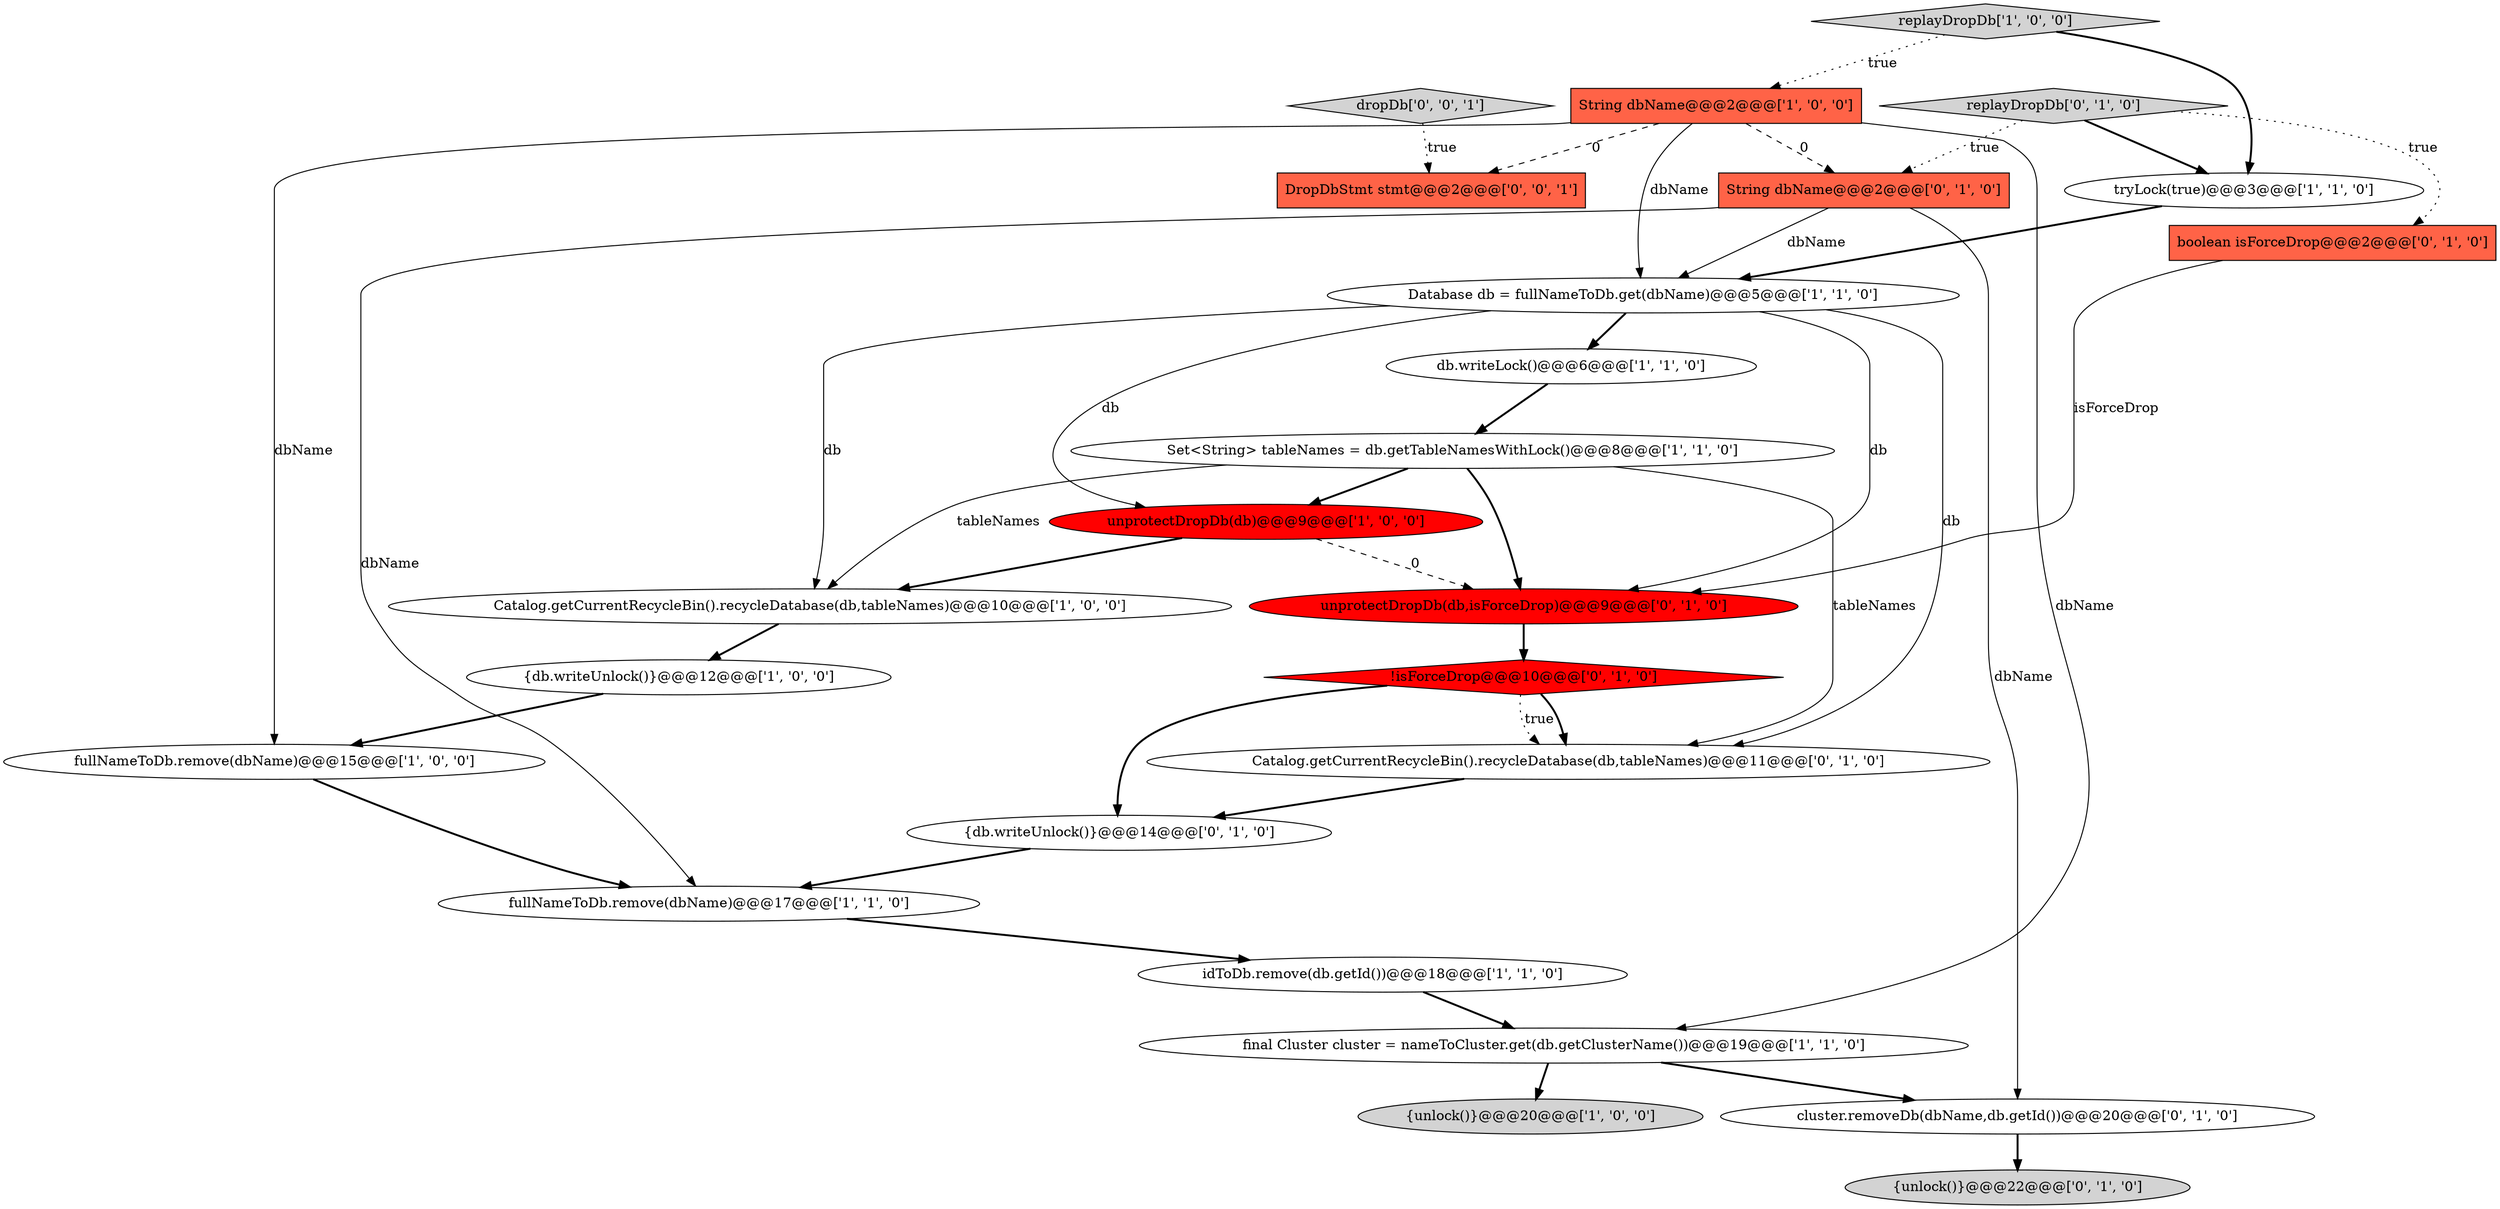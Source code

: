 digraph {
15 [style = filled, label = "cluster.removeDb(dbName,db.getId())@@@20@@@['0', '1', '0']", fillcolor = white, shape = ellipse image = "AAA0AAABBB2BBB"];
23 [style = filled, label = "dropDb['0', '0', '1']", fillcolor = lightgray, shape = diamond image = "AAA0AAABBB3BBB"];
13 [style = filled, label = "{db.writeUnlock()}@@@12@@@['1', '0', '0']", fillcolor = white, shape = ellipse image = "AAA0AAABBB1BBB"];
7 [style = filled, label = "db.writeLock()@@@6@@@['1', '1', '0']", fillcolor = white, shape = ellipse image = "AAA0AAABBB1BBB"];
14 [style = filled, label = "boolean isForceDrop@@@2@@@['0', '1', '0']", fillcolor = tomato, shape = box image = "AAA0AAABBB2BBB"];
4 [style = filled, label = "Database db = fullNameToDb.get(dbName)@@@5@@@['1', '1', '0']", fillcolor = white, shape = ellipse image = "AAA0AAABBB1BBB"];
17 [style = filled, label = "unprotectDropDb(db,isForceDrop)@@@9@@@['0', '1', '0']", fillcolor = red, shape = ellipse image = "AAA1AAABBB2BBB"];
20 [style = filled, label = "String dbName@@@2@@@['0', '1', '0']", fillcolor = tomato, shape = box image = "AAA1AAABBB2BBB"];
24 [style = filled, label = "DropDbStmt stmt@@@2@@@['0', '0', '1']", fillcolor = tomato, shape = box image = "AAA0AAABBB3BBB"];
2 [style = filled, label = "final Cluster cluster = nameToCluster.get(db.getClusterName())@@@19@@@['1', '1', '0']", fillcolor = white, shape = ellipse image = "AAA0AAABBB1BBB"];
0 [style = filled, label = "{unlock()}@@@20@@@['1', '0', '0']", fillcolor = lightgray, shape = ellipse image = "AAA0AAABBB1BBB"];
6 [style = filled, label = "String dbName@@@2@@@['1', '0', '0']", fillcolor = tomato, shape = box image = "AAA1AAABBB1BBB"];
11 [style = filled, label = "unprotectDropDb(db)@@@9@@@['1', '0', '0']", fillcolor = red, shape = ellipse image = "AAA1AAABBB1BBB"];
18 [style = filled, label = "Catalog.getCurrentRecycleBin().recycleDatabase(db,tableNames)@@@11@@@['0', '1', '0']", fillcolor = white, shape = ellipse image = "AAA0AAABBB2BBB"];
21 [style = filled, label = "!isForceDrop@@@10@@@['0', '1', '0']", fillcolor = red, shape = diamond image = "AAA1AAABBB2BBB"];
10 [style = filled, label = "fullNameToDb.remove(dbName)@@@15@@@['1', '0', '0']", fillcolor = white, shape = ellipse image = "AAA0AAABBB1BBB"];
12 [style = filled, label = "Catalog.getCurrentRecycleBin().recycleDatabase(db,tableNames)@@@10@@@['1', '0', '0']", fillcolor = white, shape = ellipse image = "AAA0AAABBB1BBB"];
16 [style = filled, label = "{db.writeUnlock()}@@@14@@@['0', '1', '0']", fillcolor = white, shape = ellipse image = "AAA0AAABBB2BBB"];
22 [style = filled, label = "{unlock()}@@@22@@@['0', '1', '0']", fillcolor = lightgray, shape = ellipse image = "AAA0AAABBB2BBB"];
3 [style = filled, label = "fullNameToDb.remove(dbName)@@@17@@@['1', '1', '0']", fillcolor = white, shape = ellipse image = "AAA0AAABBB1BBB"];
19 [style = filled, label = "replayDropDb['0', '1', '0']", fillcolor = lightgray, shape = diamond image = "AAA0AAABBB2BBB"];
1 [style = filled, label = "replayDropDb['1', '0', '0']", fillcolor = lightgray, shape = diamond image = "AAA0AAABBB1BBB"];
9 [style = filled, label = "idToDb.remove(db.getId())@@@18@@@['1', '1', '0']", fillcolor = white, shape = ellipse image = "AAA0AAABBB1BBB"];
8 [style = filled, label = "Set<String> tableNames = db.getTableNamesWithLock()@@@8@@@['1', '1', '0']", fillcolor = white, shape = ellipse image = "AAA0AAABBB1BBB"];
5 [style = filled, label = "tryLock(true)@@@3@@@['1', '1', '0']", fillcolor = white, shape = ellipse image = "AAA0AAABBB1BBB"];
1->5 [style = bold, label=""];
6->10 [style = solid, label="dbName"];
13->10 [style = bold, label=""];
16->3 [style = bold, label=""];
14->17 [style = solid, label="isForceDrop"];
19->14 [style = dotted, label="true"];
9->2 [style = bold, label=""];
21->18 [style = dotted, label="true"];
20->15 [style = solid, label="dbName"];
6->20 [style = dashed, label="0"];
19->20 [style = dotted, label="true"];
4->12 [style = solid, label="db"];
20->3 [style = solid, label="dbName"];
10->3 [style = bold, label=""];
20->4 [style = solid, label="dbName"];
11->12 [style = bold, label=""];
11->17 [style = dashed, label="0"];
8->12 [style = solid, label="tableNames"];
6->4 [style = solid, label="dbName"];
7->8 [style = bold, label=""];
21->18 [style = bold, label=""];
4->7 [style = bold, label=""];
15->22 [style = bold, label=""];
3->9 [style = bold, label=""];
8->17 [style = bold, label=""];
12->13 [style = bold, label=""];
19->5 [style = bold, label=""];
2->0 [style = bold, label=""];
4->18 [style = solid, label="db"];
6->24 [style = dashed, label="0"];
8->18 [style = solid, label="tableNames"];
5->4 [style = bold, label=""];
2->15 [style = bold, label=""];
21->16 [style = bold, label=""];
1->6 [style = dotted, label="true"];
4->11 [style = solid, label="db"];
8->11 [style = bold, label=""];
17->21 [style = bold, label=""];
23->24 [style = dotted, label="true"];
4->17 [style = solid, label="db"];
6->2 [style = solid, label="dbName"];
18->16 [style = bold, label=""];
}
